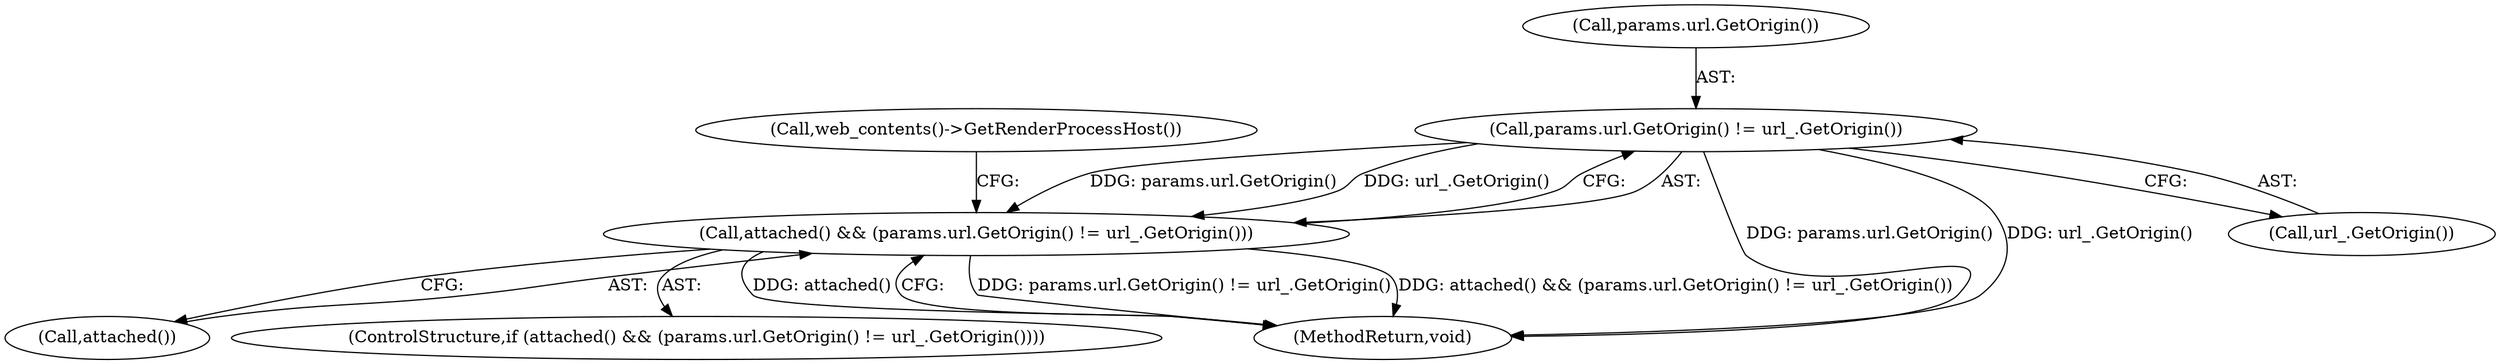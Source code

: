 digraph "1_Chrome_5c437bcc7a51edbef45242c5173cf7871fde2866_1@del" {
"1000107" [label="(Call,params.url.GetOrigin() != url_.GetOrigin())"];
"1000105" [label="(Call,attached() && (params.url.GetOrigin() != url_.GetOrigin()))"];
"1000105" [label="(Call,attached() && (params.url.GetOrigin() != url_.GetOrigin()))"];
"1000107" [label="(Call,params.url.GetOrigin() != url_.GetOrigin())"];
"1000114" [label="(MethodReturn,void)"];
"1000106" [label="(Call,attached())"];
"1000108" [label="(Call,params.url.GetOrigin())"];
"1000104" [label="(ControlStructure,if (attached() && (params.url.GetOrigin() != url_.GetOrigin())))"];
"1000109" [label="(Call,url_.GetOrigin())"];
"1000112" [label="(Call,web_contents()->GetRenderProcessHost())"];
"1000107" -> "1000105"  [label="AST: "];
"1000107" -> "1000109"  [label="CFG: "];
"1000108" -> "1000107"  [label="AST: "];
"1000109" -> "1000107"  [label="AST: "];
"1000105" -> "1000107"  [label="CFG: "];
"1000107" -> "1000114"  [label="DDG: params.url.GetOrigin()"];
"1000107" -> "1000114"  [label="DDG: url_.GetOrigin()"];
"1000107" -> "1000105"  [label="DDG: params.url.GetOrigin()"];
"1000107" -> "1000105"  [label="DDG: url_.GetOrigin()"];
"1000105" -> "1000104"  [label="AST: "];
"1000105" -> "1000106"  [label="CFG: "];
"1000106" -> "1000105"  [label="AST: "];
"1000112" -> "1000105"  [label="CFG: "];
"1000114" -> "1000105"  [label="CFG: "];
"1000105" -> "1000114"  [label="DDG: params.url.GetOrigin() != url_.GetOrigin()"];
"1000105" -> "1000114"  [label="DDG: attached() && (params.url.GetOrigin() != url_.GetOrigin())"];
"1000105" -> "1000114"  [label="DDG: attached()"];
}
